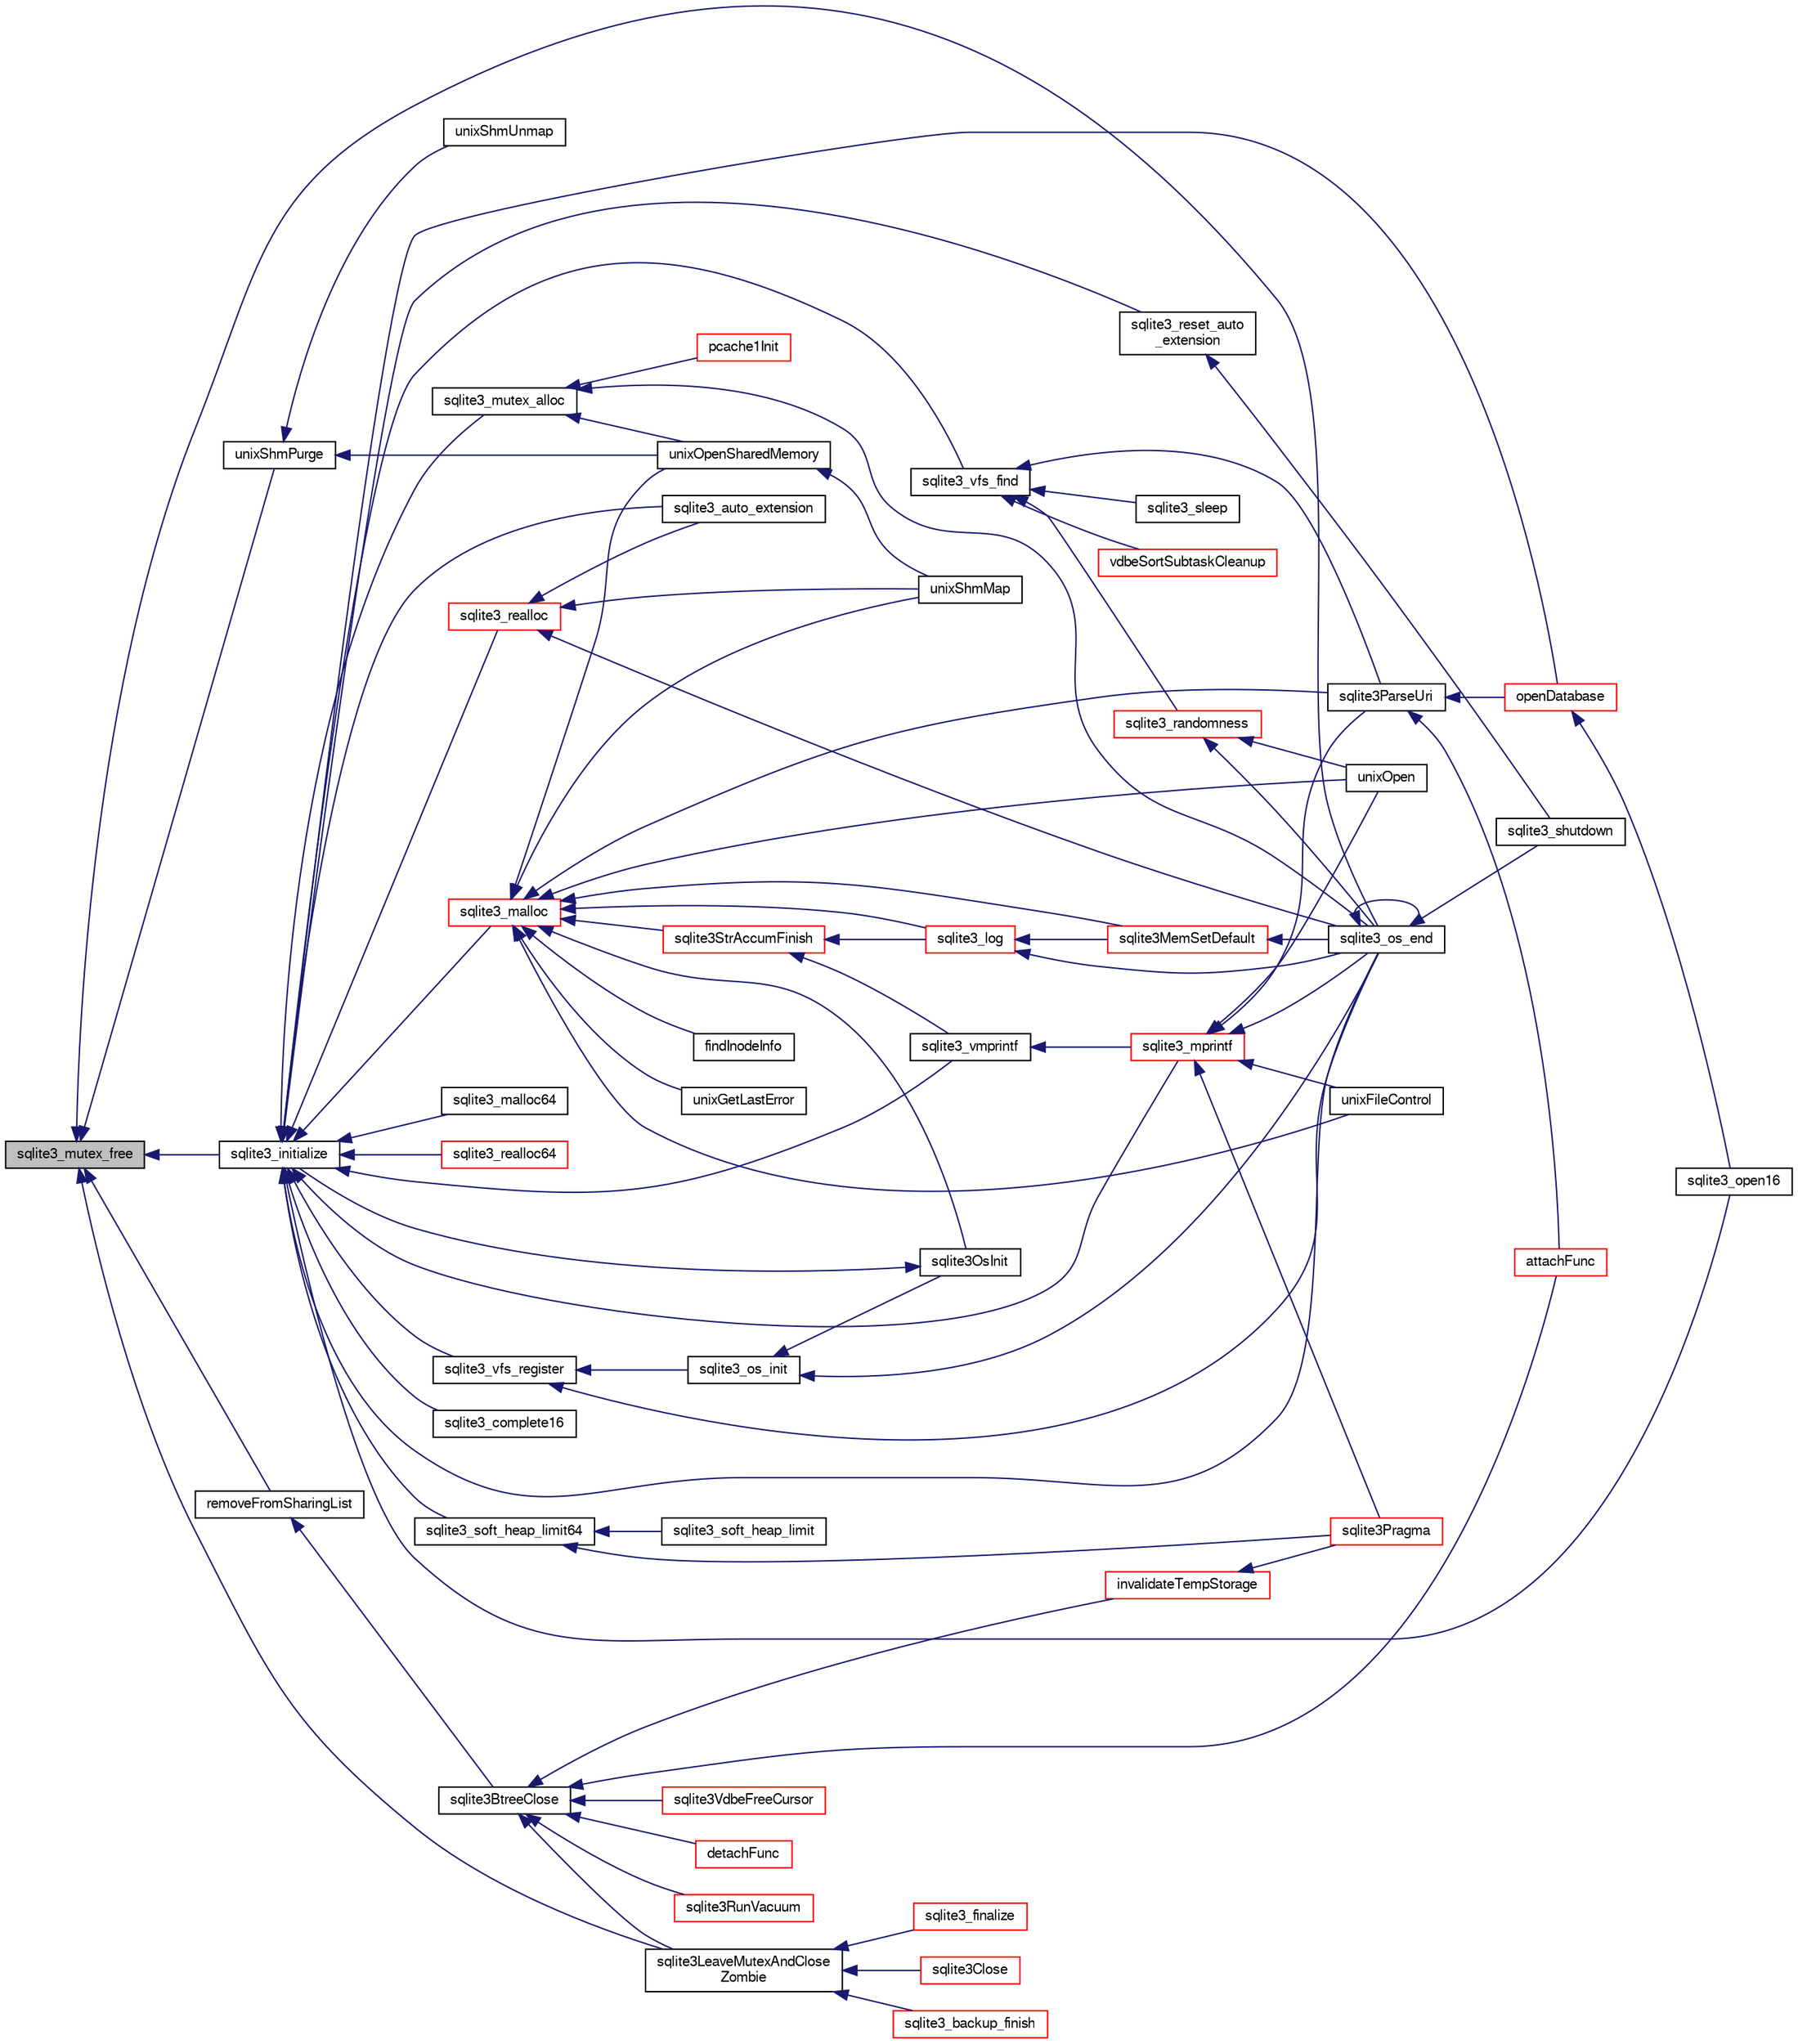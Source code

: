 digraph "sqlite3_mutex_free"
{
  edge [fontname="FreeSans",fontsize="10",labelfontname="FreeSans",labelfontsize="10"];
  node [fontname="FreeSans",fontsize="10",shape=record];
  rankdir="LR";
  Node347263 [label="sqlite3_mutex_free",height=0.2,width=0.4,color="black", fillcolor="grey75", style="filled", fontcolor="black"];
  Node347263 -> Node347264 [dir="back",color="midnightblue",fontsize="10",style="solid",fontname="FreeSans"];
  Node347264 [label="unixShmPurge",height=0.2,width=0.4,color="black", fillcolor="white", style="filled",URL="$sqlite3_8c.html#a89b00f37b59738ab669aa66f70f5962b"];
  Node347264 -> Node347265 [dir="back",color="midnightblue",fontsize="10",style="solid",fontname="FreeSans"];
  Node347265 [label="unixOpenSharedMemory",height=0.2,width=0.4,color="black", fillcolor="white", style="filled",URL="$sqlite3_8c.html#a30775afa2e08ca6ddc7853326afed7c7"];
  Node347265 -> Node347266 [dir="back",color="midnightblue",fontsize="10",style="solid",fontname="FreeSans"];
  Node347266 [label="unixShmMap",height=0.2,width=0.4,color="black", fillcolor="white", style="filled",URL="$sqlite3_8c.html#aeaa77f0ab08a4f4ee5f86e8c9727e974"];
  Node347264 -> Node347267 [dir="back",color="midnightblue",fontsize="10",style="solid",fontname="FreeSans"];
  Node347267 [label="unixShmUnmap",height=0.2,width=0.4,color="black", fillcolor="white", style="filled",URL="$sqlite3_8c.html#acf439c8bef9c866a47714db2c776213f"];
  Node347263 -> Node347268 [dir="back",color="midnightblue",fontsize="10",style="solid",fontname="FreeSans"];
  Node347268 [label="sqlite3_os_end",height=0.2,width=0.4,color="black", fillcolor="white", style="filled",URL="$sqlite3_8h.html#a2288c95881ecca13d994e42b6a958906"];
  Node347268 -> Node347268 [dir="back",color="midnightblue",fontsize="10",style="solid",fontname="FreeSans"];
  Node347268 -> Node347269 [dir="back",color="midnightblue",fontsize="10",style="solid",fontname="FreeSans"];
  Node347269 [label="sqlite3_shutdown",height=0.2,width=0.4,color="black", fillcolor="white", style="filled",URL="$sqlite3_8h.html#aeaf9947fe863ba3d3aca061475e3af2e"];
  Node347263 -> Node347270 [dir="back",color="midnightblue",fontsize="10",style="solid",fontname="FreeSans"];
  Node347270 [label="removeFromSharingList",height=0.2,width=0.4,color="black", fillcolor="white", style="filled",URL="$sqlite3_8c.html#a7b1a8df3e1fcfc9e69c19633f0d08af3"];
  Node347270 -> Node347271 [dir="back",color="midnightblue",fontsize="10",style="solid",fontname="FreeSans"];
  Node347271 [label="sqlite3BtreeClose",height=0.2,width=0.4,color="black", fillcolor="white", style="filled",URL="$sqlite3_8c.html#a729b65009b66a99200496b09c124df01"];
  Node347271 -> Node347272 [dir="back",color="midnightblue",fontsize="10",style="solid",fontname="FreeSans"];
  Node347272 [label="sqlite3VdbeFreeCursor",height=0.2,width=0.4,color="red", fillcolor="white", style="filled",URL="$sqlite3_8c.html#a0f9084083e1d0639708934630f33d6ef"];
  Node347271 -> Node347309 [dir="back",color="midnightblue",fontsize="10",style="solid",fontname="FreeSans"];
  Node347309 [label="attachFunc",height=0.2,width=0.4,color="red", fillcolor="white", style="filled",URL="$sqlite3_8c.html#a69cb751a7da501b9a0aa37e0d7c3eaf7"];
  Node347271 -> Node347495 [dir="back",color="midnightblue",fontsize="10",style="solid",fontname="FreeSans"];
  Node347495 [label="detachFunc",height=0.2,width=0.4,color="red", fillcolor="white", style="filled",URL="$sqlite3_8c.html#a2b3dd04cb87abd088926ab0082a60b77"];
  Node347271 -> Node347496 [dir="back",color="midnightblue",fontsize="10",style="solid",fontname="FreeSans"];
  Node347496 [label="invalidateTempStorage",height=0.2,width=0.4,color="red", fillcolor="white", style="filled",URL="$sqlite3_8c.html#a759777a1eb3c3e96a5af94932b39e69a"];
  Node347496 -> Node347359 [dir="back",color="midnightblue",fontsize="10",style="solid",fontname="FreeSans"];
  Node347359 [label="sqlite3Pragma",height=0.2,width=0.4,color="red", fillcolor="white", style="filled",URL="$sqlite3_8c.html#a111391370f58f8e6a6eca51fd34d62ed"];
  Node347271 -> Node347411 [dir="back",color="midnightblue",fontsize="10",style="solid",fontname="FreeSans"];
  Node347411 [label="sqlite3RunVacuum",height=0.2,width=0.4,color="red", fillcolor="white", style="filled",URL="$sqlite3_8c.html#a5e83ddc7b3e7e8e79ad5d1fc92de1d2f"];
  Node347271 -> Node347499 [dir="back",color="midnightblue",fontsize="10",style="solid",fontname="FreeSans"];
  Node347499 [label="sqlite3LeaveMutexAndClose\lZombie",height=0.2,width=0.4,color="black", fillcolor="white", style="filled",URL="$sqlite3_8c.html#afe3a37c29dcb0fe9fc15fe07a3976f59"];
  Node347499 -> Node347500 [dir="back",color="midnightblue",fontsize="10",style="solid",fontname="FreeSans"];
  Node347500 [label="sqlite3_backup_finish",height=0.2,width=0.4,color="red", fillcolor="white", style="filled",URL="$sqlite3_8h.html#a176857dd58d99be53b6d7305533e0048"];
  Node347499 -> Node347278 [dir="back",color="midnightblue",fontsize="10",style="solid",fontname="FreeSans"];
  Node347278 [label="sqlite3_finalize",height=0.2,width=0.4,color="red", fillcolor="white", style="filled",URL="$sqlite3_8h.html#a801195c0f771d40bb4be1e40f3b88945"];
  Node347499 -> Node347501 [dir="back",color="midnightblue",fontsize="10",style="solid",fontname="FreeSans"];
  Node347501 [label="sqlite3Close",height=0.2,width=0.4,color="red", fillcolor="white", style="filled",URL="$sqlite3_8c.html#aa9f2e73837bba8d721dbde0964ffce11"];
  Node347263 -> Node347537 [dir="back",color="midnightblue",fontsize="10",style="solid",fontname="FreeSans"];
  Node347537 [label="sqlite3_initialize",height=0.2,width=0.4,color="black", fillcolor="white", style="filled",URL="$sqlite3_8h.html#ab0c0ee2d5d4cf8b28e9572296a8861df"];
  Node347537 -> Node347538 [dir="back",color="midnightblue",fontsize="10",style="solid",fontname="FreeSans"];
  Node347538 [label="sqlite3_vfs_find",height=0.2,width=0.4,color="black", fillcolor="white", style="filled",URL="$sqlite3_8h.html#ac201a26de3dfa1d6deb8069eb8d95627"];
  Node347538 -> Node347539 [dir="back",color="midnightblue",fontsize="10",style="solid",fontname="FreeSans"];
  Node347539 [label="sqlite3_randomness",height=0.2,width=0.4,color="red", fillcolor="white", style="filled",URL="$sqlite3_8h.html#aa452ad88657d4606e137b09c4e9315c7"];
  Node347539 -> Node347543 [dir="back",color="midnightblue",fontsize="10",style="solid",fontname="FreeSans"];
  Node347543 [label="unixOpen",height=0.2,width=0.4,color="black", fillcolor="white", style="filled",URL="$sqlite3_8c.html#a8ed5efc47b6e14f7805cd1bb9b215775"];
  Node347539 -> Node347268 [dir="back",color="midnightblue",fontsize="10",style="solid",fontname="FreeSans"];
  Node347538 -> Node347675 [dir="back",color="midnightblue",fontsize="10",style="solid",fontname="FreeSans"];
  Node347675 [label="vdbeSortSubtaskCleanup",height=0.2,width=0.4,color="red", fillcolor="white", style="filled",URL="$sqlite3_8c.html#abc8ce4c3ef58cc10f5b27642aab32b30"];
  Node347538 -> Node347678 [dir="back",color="midnightblue",fontsize="10",style="solid",fontname="FreeSans"];
  Node347678 [label="sqlite3ParseUri",height=0.2,width=0.4,color="black", fillcolor="white", style="filled",URL="$sqlite3_8c.html#aaa912f29a67460d8b2186c97056e8767"];
  Node347678 -> Node347309 [dir="back",color="midnightblue",fontsize="10",style="solid",fontname="FreeSans"];
  Node347678 -> Node347505 [dir="back",color="midnightblue",fontsize="10",style="solid",fontname="FreeSans"];
  Node347505 [label="openDatabase",height=0.2,width=0.4,color="red", fillcolor="white", style="filled",URL="$sqlite3_8c.html#a6a9c3bc3a64234e863413f41db473758"];
  Node347505 -> Node347508 [dir="back",color="midnightblue",fontsize="10",style="solid",fontname="FreeSans"];
  Node347508 [label="sqlite3_open16",height=0.2,width=0.4,color="black", fillcolor="white", style="filled",URL="$sqlite3_8h.html#adbc401bb96713f32e553db32f6f3ca33"];
  Node347538 -> Node347679 [dir="back",color="midnightblue",fontsize="10",style="solid",fontname="FreeSans"];
  Node347679 [label="sqlite3_sleep",height=0.2,width=0.4,color="black", fillcolor="white", style="filled",URL="$sqlite3_8h.html#ad0c133ddbbecb6433f3c6ebef8966efa"];
  Node347537 -> Node347680 [dir="back",color="midnightblue",fontsize="10",style="solid",fontname="FreeSans"];
  Node347680 [label="sqlite3_vfs_register",height=0.2,width=0.4,color="black", fillcolor="white", style="filled",URL="$sqlite3_8h.html#a7184b289ccd4c4c7200589137d88c4ae"];
  Node347680 -> Node347681 [dir="back",color="midnightblue",fontsize="10",style="solid",fontname="FreeSans"];
  Node347681 [label="sqlite3_os_init",height=0.2,width=0.4,color="black", fillcolor="white", style="filled",URL="$sqlite3_8h.html#acebc2290d00a32d3afe2361f2979038b"];
  Node347681 -> Node347682 [dir="back",color="midnightblue",fontsize="10",style="solid",fontname="FreeSans"];
  Node347682 [label="sqlite3OsInit",height=0.2,width=0.4,color="black", fillcolor="white", style="filled",URL="$sqlite3_8c.html#afeaa886fe1ca086a30fd278b1d069762"];
  Node347682 -> Node347537 [dir="back",color="midnightblue",fontsize="10",style="solid",fontname="FreeSans"];
  Node347681 -> Node347268 [dir="back",color="midnightblue",fontsize="10",style="solid",fontname="FreeSans"];
  Node347680 -> Node347268 [dir="back",color="midnightblue",fontsize="10",style="solid",fontname="FreeSans"];
  Node347537 -> Node347683 [dir="back",color="midnightblue",fontsize="10",style="solid",fontname="FreeSans"];
  Node347683 [label="sqlite3_mutex_alloc",height=0.2,width=0.4,color="black", fillcolor="white", style="filled",URL="$sqlite3_8h.html#aa3f89418cd18e99596435c958b29b650"];
  Node347683 -> Node347265 [dir="back",color="midnightblue",fontsize="10",style="solid",fontname="FreeSans"];
  Node347683 -> Node347268 [dir="back",color="midnightblue",fontsize="10",style="solid",fontname="FreeSans"];
  Node347683 -> Node347684 [dir="back",color="midnightblue",fontsize="10",style="solid",fontname="FreeSans"];
  Node347684 [label="pcache1Init",height=0.2,width=0.4,color="red", fillcolor="white", style="filled",URL="$sqlite3_8c.html#a05e9c1daf3dd812db1d769b69b20e069"];
  Node347537 -> Node347754 [dir="back",color="midnightblue",fontsize="10",style="solid",fontname="FreeSans"];
  Node347754 [label="sqlite3_soft_heap_limit64",height=0.2,width=0.4,color="black", fillcolor="white", style="filled",URL="$sqlite3_8h.html#ab37b3a4d1652e3acb2c43d1252e6b852"];
  Node347754 -> Node347755 [dir="back",color="midnightblue",fontsize="10",style="solid",fontname="FreeSans"];
  Node347755 [label="sqlite3_soft_heap_limit",height=0.2,width=0.4,color="black", fillcolor="white", style="filled",URL="$sqlite3_8h.html#a18c3472581de3072201723e798524fdc"];
  Node347754 -> Node347359 [dir="back",color="midnightblue",fontsize="10",style="solid",fontname="FreeSans"];
  Node347537 -> Node347756 [dir="back",color="midnightblue",fontsize="10",style="solid",fontname="FreeSans"];
  Node347756 [label="sqlite3_malloc",height=0.2,width=0.4,color="red", fillcolor="white", style="filled",URL="$sqlite3_8h.html#a510e31845345737f17d86ce0b2328356"];
  Node347756 -> Node347682 [dir="back",color="midnightblue",fontsize="10",style="solid",fontname="FreeSans"];
  Node347756 -> Node347752 [dir="back",color="midnightblue",fontsize="10",style="solid",fontname="FreeSans"];
  Node347752 [label="sqlite3MemSetDefault",height=0.2,width=0.4,color="red", fillcolor="white", style="filled",URL="$sqlite3_8c.html#a162fbfd727e92c5f8f72625b5ff62549"];
  Node347752 -> Node347268 [dir="back",color="midnightblue",fontsize="10",style="solid",fontname="FreeSans"];
  Node347756 -> Node347757 [dir="back",color="midnightblue",fontsize="10",style="solid",fontname="FreeSans"];
  Node347757 [label="sqlite3StrAccumFinish",height=0.2,width=0.4,color="red", fillcolor="white", style="filled",URL="$sqlite3_8c.html#adb7f26b10ac1b847db6f000ef4c2e2ba"];
  Node347757 -> Node347831 [dir="back",color="midnightblue",fontsize="10",style="solid",fontname="FreeSans"];
  Node347831 [label="sqlite3_vmprintf",height=0.2,width=0.4,color="black", fillcolor="white", style="filled",URL="$sqlite3_8h.html#ac240de67ddf003828f16a6d9dd3fa3ca"];
  Node347831 -> Node347832 [dir="back",color="midnightblue",fontsize="10",style="solid",fontname="FreeSans"];
  Node347832 [label="sqlite3_mprintf",height=0.2,width=0.4,color="red", fillcolor="white", style="filled",URL="$sqlite3_8h.html#a9533933e57f7ccbb48c32041ce3a8862"];
  Node347832 -> Node347542 [dir="back",color="midnightblue",fontsize="10",style="solid",fontname="FreeSans"];
  Node347542 [label="unixFileControl",height=0.2,width=0.4,color="black", fillcolor="white", style="filled",URL="$sqlite3_8c.html#ad71f213fa385cc58f307cefd953c03ae"];
  Node347832 -> Node347543 [dir="back",color="midnightblue",fontsize="10",style="solid",fontname="FreeSans"];
  Node347832 -> Node347268 [dir="back",color="midnightblue",fontsize="10",style="solid",fontname="FreeSans"];
  Node347832 -> Node347359 [dir="back",color="midnightblue",fontsize="10",style="solid",fontname="FreeSans"];
  Node347832 -> Node347678 [dir="back",color="midnightblue",fontsize="10",style="solid",fontname="FreeSans"];
  Node347757 -> Node347942 [dir="back",color="midnightblue",fontsize="10",style="solid",fontname="FreeSans"];
  Node347942 [label="sqlite3_log",height=0.2,width=0.4,color="red", fillcolor="white", style="filled",URL="$sqlite3_8h.html#a298c9699bf9c143662c6b1fec4b2dc3b"];
  Node347942 -> Node347752 [dir="back",color="midnightblue",fontsize="10",style="solid",fontname="FreeSans"];
  Node347942 -> Node347268 [dir="back",color="midnightblue",fontsize="10",style="solid",fontname="FreeSans"];
  Node347756 -> Node347942 [dir="back",color="midnightblue",fontsize="10",style="solid",fontname="FreeSans"];
  Node347756 -> Node348019 [dir="back",color="midnightblue",fontsize="10",style="solid",fontname="FreeSans"];
  Node348019 [label="findInodeInfo",height=0.2,width=0.4,color="black", fillcolor="white", style="filled",URL="$sqlite3_8c.html#ac92c39062e69a79c4a62dfd55242c782"];
  Node347756 -> Node347542 [dir="back",color="midnightblue",fontsize="10",style="solid",fontname="FreeSans"];
  Node347756 -> Node347265 [dir="back",color="midnightblue",fontsize="10",style="solid",fontname="FreeSans"];
  Node347756 -> Node347266 [dir="back",color="midnightblue",fontsize="10",style="solid",fontname="FreeSans"];
  Node347756 -> Node347543 [dir="back",color="midnightblue",fontsize="10",style="solid",fontname="FreeSans"];
  Node347756 -> Node347853 [dir="back",color="midnightblue",fontsize="10",style="solid",fontname="FreeSans"];
  Node347853 [label="unixGetLastError",height=0.2,width=0.4,color="black", fillcolor="white", style="filled",URL="$sqlite3_8c.html#aed1e42f49d74b419c3c85b559dd61240"];
  Node347756 -> Node347678 [dir="back",color="midnightblue",fontsize="10",style="solid",fontname="FreeSans"];
  Node347537 -> Node348022 [dir="back",color="midnightblue",fontsize="10",style="solid",fontname="FreeSans"];
  Node348022 [label="sqlite3_malloc64",height=0.2,width=0.4,color="black", fillcolor="white", style="filled",URL="$sqlite3_8h.html#a12b7ee85e539ea28c130c5c75b96a82a"];
  Node347537 -> Node348023 [dir="back",color="midnightblue",fontsize="10",style="solid",fontname="FreeSans"];
  Node348023 [label="sqlite3_realloc",height=0.2,width=0.4,color="red", fillcolor="white", style="filled",URL="$sqlite3_8h.html#a627f0eeface58024ef47403d8cc76b35"];
  Node348023 -> Node347266 [dir="back",color="midnightblue",fontsize="10",style="solid",fontname="FreeSans"];
  Node348023 -> Node347268 [dir="back",color="midnightblue",fontsize="10",style="solid",fontname="FreeSans"];
  Node348023 -> Node348039 [dir="back",color="midnightblue",fontsize="10",style="solid",fontname="FreeSans"];
  Node348039 [label="sqlite3_auto_extension",height=0.2,width=0.4,color="black", fillcolor="white", style="filled",URL="$sqlite3_8h.html#a85a95b45e94f6bcd52aa39b6acdb36d7"];
  Node347537 -> Node348041 [dir="back",color="midnightblue",fontsize="10",style="solid",fontname="FreeSans"];
  Node348041 [label="sqlite3_realloc64",height=0.2,width=0.4,color="red", fillcolor="white", style="filled",URL="$sqlite3_8h.html#afe88c85e9f864a3fd92941cad197245d"];
  Node347537 -> Node347831 [dir="back",color="midnightblue",fontsize="10",style="solid",fontname="FreeSans"];
  Node347537 -> Node347832 [dir="back",color="midnightblue",fontsize="10",style="solid",fontname="FreeSans"];
  Node347537 -> Node347268 [dir="back",color="midnightblue",fontsize="10",style="solid",fontname="FreeSans"];
  Node347537 -> Node348039 [dir="back",color="midnightblue",fontsize="10",style="solid",fontname="FreeSans"];
  Node347537 -> Node348141 [dir="back",color="midnightblue",fontsize="10",style="solid",fontname="FreeSans"];
  Node348141 [label="sqlite3_reset_auto\l_extension",height=0.2,width=0.4,color="black", fillcolor="white", style="filled",URL="$sqlite3_8h.html#ac33f4064ae6690cada7bdc89e8153ffc"];
  Node348141 -> Node347269 [dir="back",color="midnightblue",fontsize="10",style="solid",fontname="FreeSans"];
  Node347537 -> Node348006 [dir="back",color="midnightblue",fontsize="10",style="solid",fontname="FreeSans"];
  Node348006 [label="sqlite3_complete16",height=0.2,width=0.4,color="black", fillcolor="white", style="filled",URL="$sqlite3_8h.html#a3260341c2ef82787acca48414a1d03a1"];
  Node347537 -> Node347505 [dir="back",color="midnightblue",fontsize="10",style="solid",fontname="FreeSans"];
  Node347537 -> Node347508 [dir="back",color="midnightblue",fontsize="10",style="solid",fontname="FreeSans"];
  Node347263 -> Node347499 [dir="back",color="midnightblue",fontsize="10",style="solid",fontname="FreeSans"];
}
